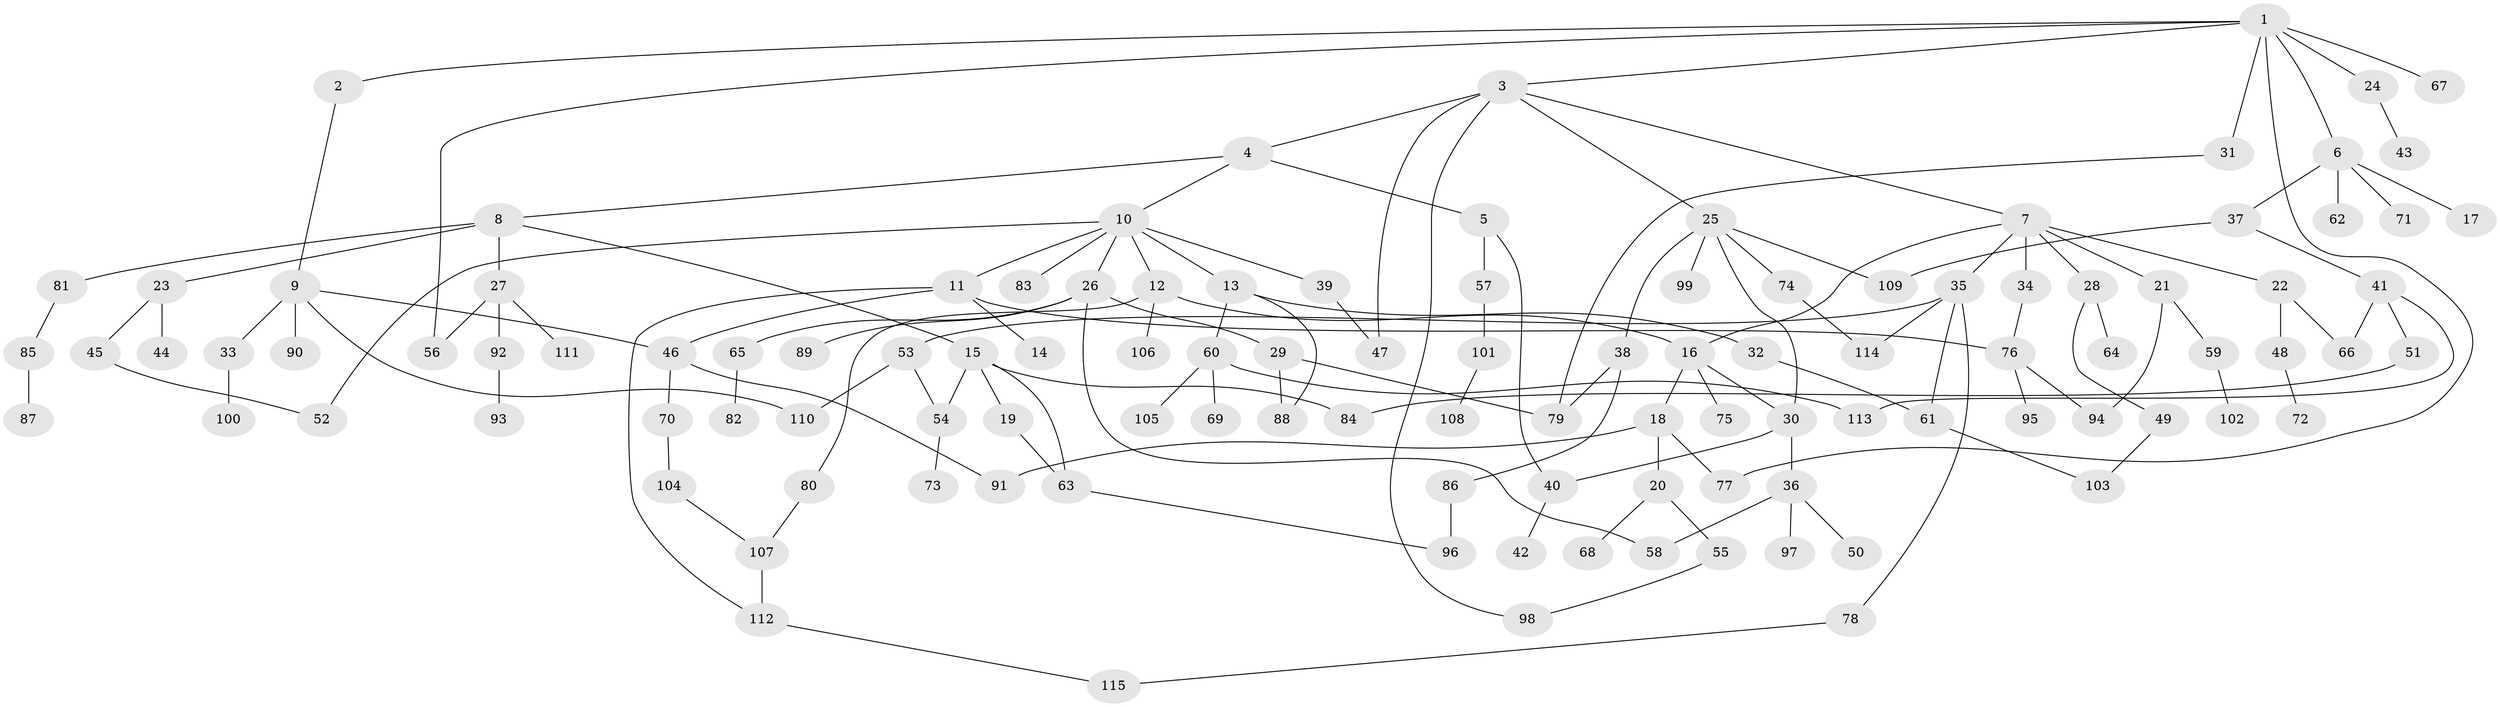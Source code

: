 // Generated by graph-tools (version 1.1) at 2025/01/03/09/25 03:01:07]
// undirected, 115 vertices, 144 edges
graph export_dot {
graph [start="1"]
  node [color=gray90,style=filled];
  1;
  2;
  3;
  4;
  5;
  6;
  7;
  8;
  9;
  10;
  11;
  12;
  13;
  14;
  15;
  16;
  17;
  18;
  19;
  20;
  21;
  22;
  23;
  24;
  25;
  26;
  27;
  28;
  29;
  30;
  31;
  32;
  33;
  34;
  35;
  36;
  37;
  38;
  39;
  40;
  41;
  42;
  43;
  44;
  45;
  46;
  47;
  48;
  49;
  50;
  51;
  52;
  53;
  54;
  55;
  56;
  57;
  58;
  59;
  60;
  61;
  62;
  63;
  64;
  65;
  66;
  67;
  68;
  69;
  70;
  71;
  72;
  73;
  74;
  75;
  76;
  77;
  78;
  79;
  80;
  81;
  82;
  83;
  84;
  85;
  86;
  87;
  88;
  89;
  90;
  91;
  92;
  93;
  94;
  95;
  96;
  97;
  98;
  99;
  100;
  101;
  102;
  103;
  104;
  105;
  106;
  107;
  108;
  109;
  110;
  111;
  112;
  113;
  114;
  115;
  1 -- 2;
  1 -- 3;
  1 -- 6;
  1 -- 24;
  1 -- 31;
  1 -- 67;
  1 -- 77;
  1 -- 56;
  2 -- 9;
  3 -- 4;
  3 -- 7;
  3 -- 25;
  3 -- 47;
  3 -- 98;
  4 -- 5;
  4 -- 8;
  4 -- 10;
  5 -- 40;
  5 -- 57;
  6 -- 17;
  6 -- 37;
  6 -- 62;
  6 -- 71;
  7 -- 21;
  7 -- 22;
  7 -- 28;
  7 -- 34;
  7 -- 35;
  7 -- 16;
  8 -- 15;
  8 -- 23;
  8 -- 27;
  8 -- 81;
  9 -- 33;
  9 -- 46;
  9 -- 90;
  9 -- 110;
  10 -- 11;
  10 -- 12;
  10 -- 13;
  10 -- 26;
  10 -- 39;
  10 -- 83;
  10 -- 52;
  11 -- 14;
  11 -- 76;
  11 -- 112;
  11 -- 46;
  12 -- 16;
  12 -- 80;
  12 -- 106;
  13 -- 32;
  13 -- 60;
  13 -- 88;
  15 -- 19;
  15 -- 63;
  15 -- 84;
  15 -- 54;
  16 -- 18;
  16 -- 75;
  16 -- 30;
  18 -- 20;
  18 -- 91;
  18 -- 77;
  19 -- 63;
  20 -- 55;
  20 -- 68;
  21 -- 59;
  21 -- 94;
  22 -- 48;
  22 -- 66;
  23 -- 44;
  23 -- 45;
  24 -- 43;
  25 -- 30;
  25 -- 38;
  25 -- 74;
  25 -- 99;
  25 -- 109;
  26 -- 29;
  26 -- 58;
  26 -- 65;
  26 -- 89;
  27 -- 56;
  27 -- 92;
  27 -- 111;
  28 -- 49;
  28 -- 64;
  29 -- 88;
  29 -- 79;
  30 -- 36;
  30 -- 40;
  31 -- 79;
  32 -- 61;
  33 -- 100;
  34 -- 76;
  35 -- 53;
  35 -- 78;
  35 -- 114;
  35 -- 61;
  36 -- 50;
  36 -- 97;
  36 -- 58;
  37 -- 41;
  37 -- 109;
  38 -- 79;
  38 -- 86;
  39 -- 47;
  40 -- 42;
  41 -- 51;
  41 -- 113;
  41 -- 66;
  45 -- 52;
  46 -- 70;
  46 -- 91;
  48 -- 72;
  49 -- 103;
  51 -- 84;
  53 -- 54;
  53 -- 110;
  54 -- 73;
  55 -- 98;
  57 -- 101;
  59 -- 102;
  60 -- 69;
  60 -- 105;
  60 -- 113;
  61 -- 103;
  63 -- 96;
  65 -- 82;
  70 -- 104;
  74 -- 114;
  76 -- 94;
  76 -- 95;
  78 -- 115;
  80 -- 107;
  81 -- 85;
  85 -- 87;
  86 -- 96;
  92 -- 93;
  101 -- 108;
  104 -- 107;
  107 -- 112;
  112 -- 115;
}
